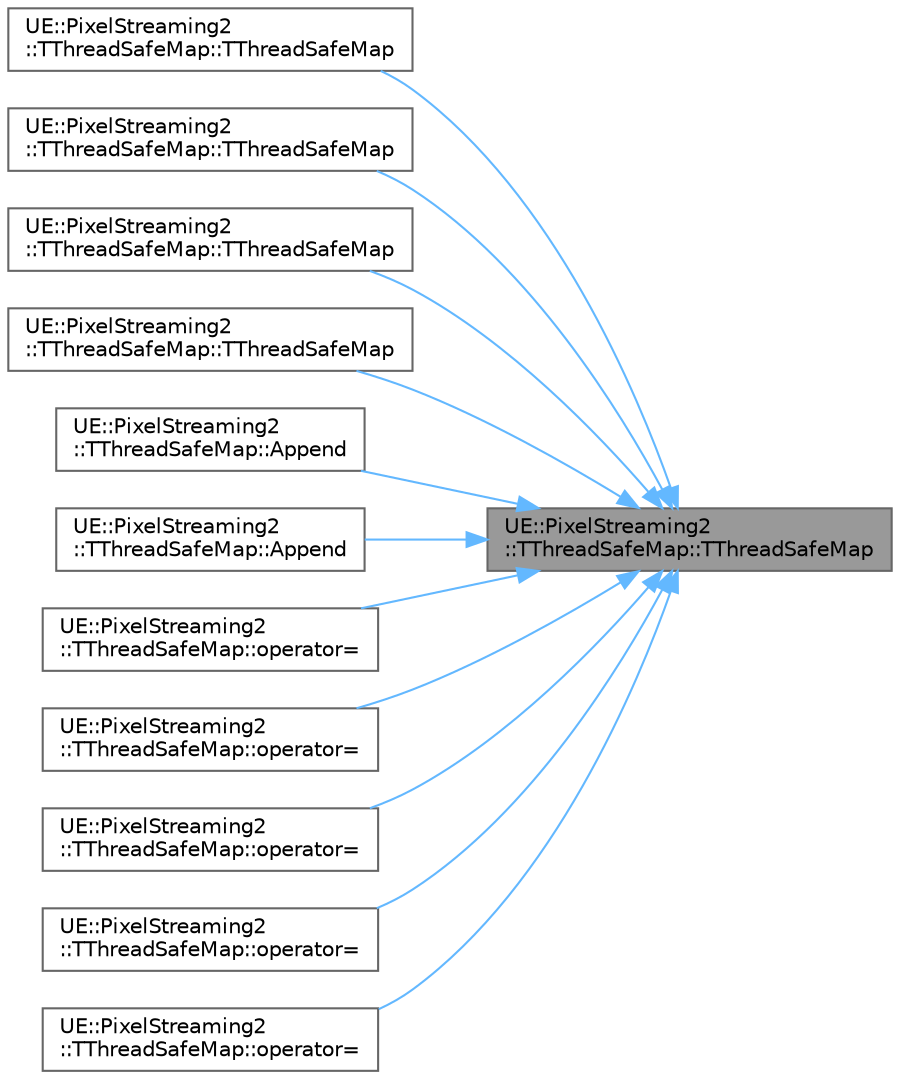 digraph "UE::PixelStreaming2::TThreadSafeMap::TThreadSafeMap"
{
 // INTERACTIVE_SVG=YES
 // LATEX_PDF_SIZE
  bgcolor="transparent";
  edge [fontname=Helvetica,fontsize=10,labelfontname=Helvetica,labelfontsize=10];
  node [fontname=Helvetica,fontsize=10,shape=box,height=0.2,width=0.4];
  rankdir="RL";
  Node1 [id="Node000001",label="UE::PixelStreaming2\l::TThreadSafeMap::TThreadSafeMap",height=0.2,width=0.4,color="gray40", fillcolor="grey60", style="filled", fontcolor="black",tooltip=" "];
  Node1 -> Node2 [id="edge1_Node000001_Node000002",dir="back",color="steelblue1",style="solid",tooltip=" "];
  Node2 [id="Node000002",label="UE::PixelStreaming2\l::TThreadSafeMap::TThreadSafeMap",height=0.2,width=0.4,color="grey40", fillcolor="white", style="filled",URL="$d3/d49/classUE_1_1PixelStreaming2_1_1TThreadSafeMap.html#ad32fbd712eb62eda5510821fee9c1ece",tooltip=" "];
  Node1 -> Node3 [id="edge2_Node000001_Node000003",dir="back",color="steelblue1",style="solid",tooltip=" "];
  Node3 [id="Node000003",label="UE::PixelStreaming2\l::TThreadSafeMap::TThreadSafeMap",height=0.2,width=0.4,color="grey40", fillcolor="white", style="filled",URL="$d3/d49/classUE_1_1PixelStreaming2_1_1TThreadSafeMap.html#abae9769c2fd24d2929c9118a5a81858b",tooltip="Constructor for copying elements from a TThreadSafeMap with a different SetAllocator."];
  Node1 -> Node4 [id="edge3_Node000001_Node000004",dir="back",color="steelblue1",style="solid",tooltip=" "];
  Node4 [id="Node000004",label="UE::PixelStreaming2\l::TThreadSafeMap::TThreadSafeMap",height=0.2,width=0.4,color="grey40", fillcolor="white", style="filled",URL="$d3/d49/classUE_1_1PixelStreaming2_1_1TThreadSafeMap.html#acde45ad9fbe3f50e51ce41da61c447ce",tooltip=" "];
  Node1 -> Node5 [id="edge4_Node000001_Node000005",dir="back",color="steelblue1",style="solid",tooltip=" "];
  Node5 [id="Node000005",label="UE::PixelStreaming2\l::TThreadSafeMap::TThreadSafeMap",height=0.2,width=0.4,color="grey40", fillcolor="white", style="filled",URL="$d3/d49/classUE_1_1PixelStreaming2_1_1TThreadSafeMap.html#a8f9b1c4297e4082da111110ba1468537",tooltip="Constructor for moving elements from a TThreadSafeMap with a different SetAllocator."];
  Node1 -> Node6 [id="edge5_Node000001_Node000006",dir="back",color="steelblue1",style="solid",tooltip=" "];
  Node6 [id="Node000006",label="UE::PixelStreaming2\l::TThreadSafeMap::Append",height=0.2,width=0.4,color="grey40", fillcolor="white", style="filled",URL="$d3/d49/classUE_1_1PixelStreaming2_1_1TThreadSafeMap.html#a02bc417c428bf2f1f1c1ea0fccf80ae4",tooltip="Add all items from another map to our map (if any keys are in both, the value from the other map wins..."];
  Node1 -> Node7 [id="edge6_Node000001_Node000007",dir="back",color="steelblue1",style="solid",tooltip=" "];
  Node7 [id="Node000007",label="UE::PixelStreaming2\l::TThreadSafeMap::Append",height=0.2,width=0.4,color="grey40", fillcolor="white", style="filled",URL="$d3/d49/classUE_1_1PixelStreaming2_1_1TThreadSafeMap.html#af82466173c0fc9db94d2c8f9f449fc71",tooltip="Move all items from another map into our map (if any keys are in both, the value from the other map w..."];
  Node1 -> Node8 [id="edge7_Node000001_Node000008",dir="back",color="steelblue1",style="solid",tooltip=" "];
  Node8 [id="Node000008",label="UE::PixelStreaming2\l::TThreadSafeMap::operator=",height=0.2,width=0.4,color="grey40", fillcolor="white", style="filled",URL="$d3/d49/classUE_1_1PixelStreaming2_1_1TThreadSafeMap.html#aaef40497e10eab7e2e8326e1ba8a5c25",tooltip=" "];
  Node1 -> Node9 [id="edge8_Node000001_Node000009",dir="back",color="steelblue1",style="solid",tooltip=" "];
  Node9 [id="Node000009",label="UE::PixelStreaming2\l::TThreadSafeMap::operator=",height=0.2,width=0.4,color="grey40", fillcolor="white", style="filled",URL="$d3/d49/classUE_1_1PixelStreaming2_1_1TThreadSafeMap.html#a6bbd586b626f8d8cebce47a74e70adc4",tooltip="Assignment operator for copying elements from a TThreadSafeMap with a different SetAllocator."];
  Node1 -> Node10 [id="edge9_Node000001_Node000010",dir="back",color="steelblue1",style="solid",tooltip=" "];
  Node10 [id="Node000010",label="UE::PixelStreaming2\l::TThreadSafeMap::operator=",height=0.2,width=0.4,color="grey40", fillcolor="white", style="filled",URL="$d3/d49/classUE_1_1PixelStreaming2_1_1TThreadSafeMap.html#a3daafd4186109db7a4b9b80c174f6afe",tooltip="Assignment operator which gets its elements from a native initializer list."];
  Node1 -> Node11 [id="edge10_Node000001_Node000011",dir="back",color="steelblue1",style="solid",tooltip=" "];
  Node11 [id="Node000011",label="UE::PixelStreaming2\l::TThreadSafeMap::operator=",height=0.2,width=0.4,color="grey40", fillcolor="white", style="filled",URL="$d3/d49/classUE_1_1PixelStreaming2_1_1TThreadSafeMap.html#adb12e923798f8f035f298d070fd89267",tooltip=" "];
  Node1 -> Node12 [id="edge11_Node000001_Node000012",dir="back",color="steelblue1",style="solid",tooltip=" "];
  Node12 [id="Node000012",label="UE::PixelStreaming2\l::TThreadSafeMap::operator=",height=0.2,width=0.4,color="grey40", fillcolor="white", style="filled",URL="$d3/d49/classUE_1_1PixelStreaming2_1_1TThreadSafeMap.html#ac2e0a8eed5b04aa8c6a700124a5bc69c",tooltip="Assignment operator for moving elements from a TThreadSafeMap with a different SetAllocator."];
}
